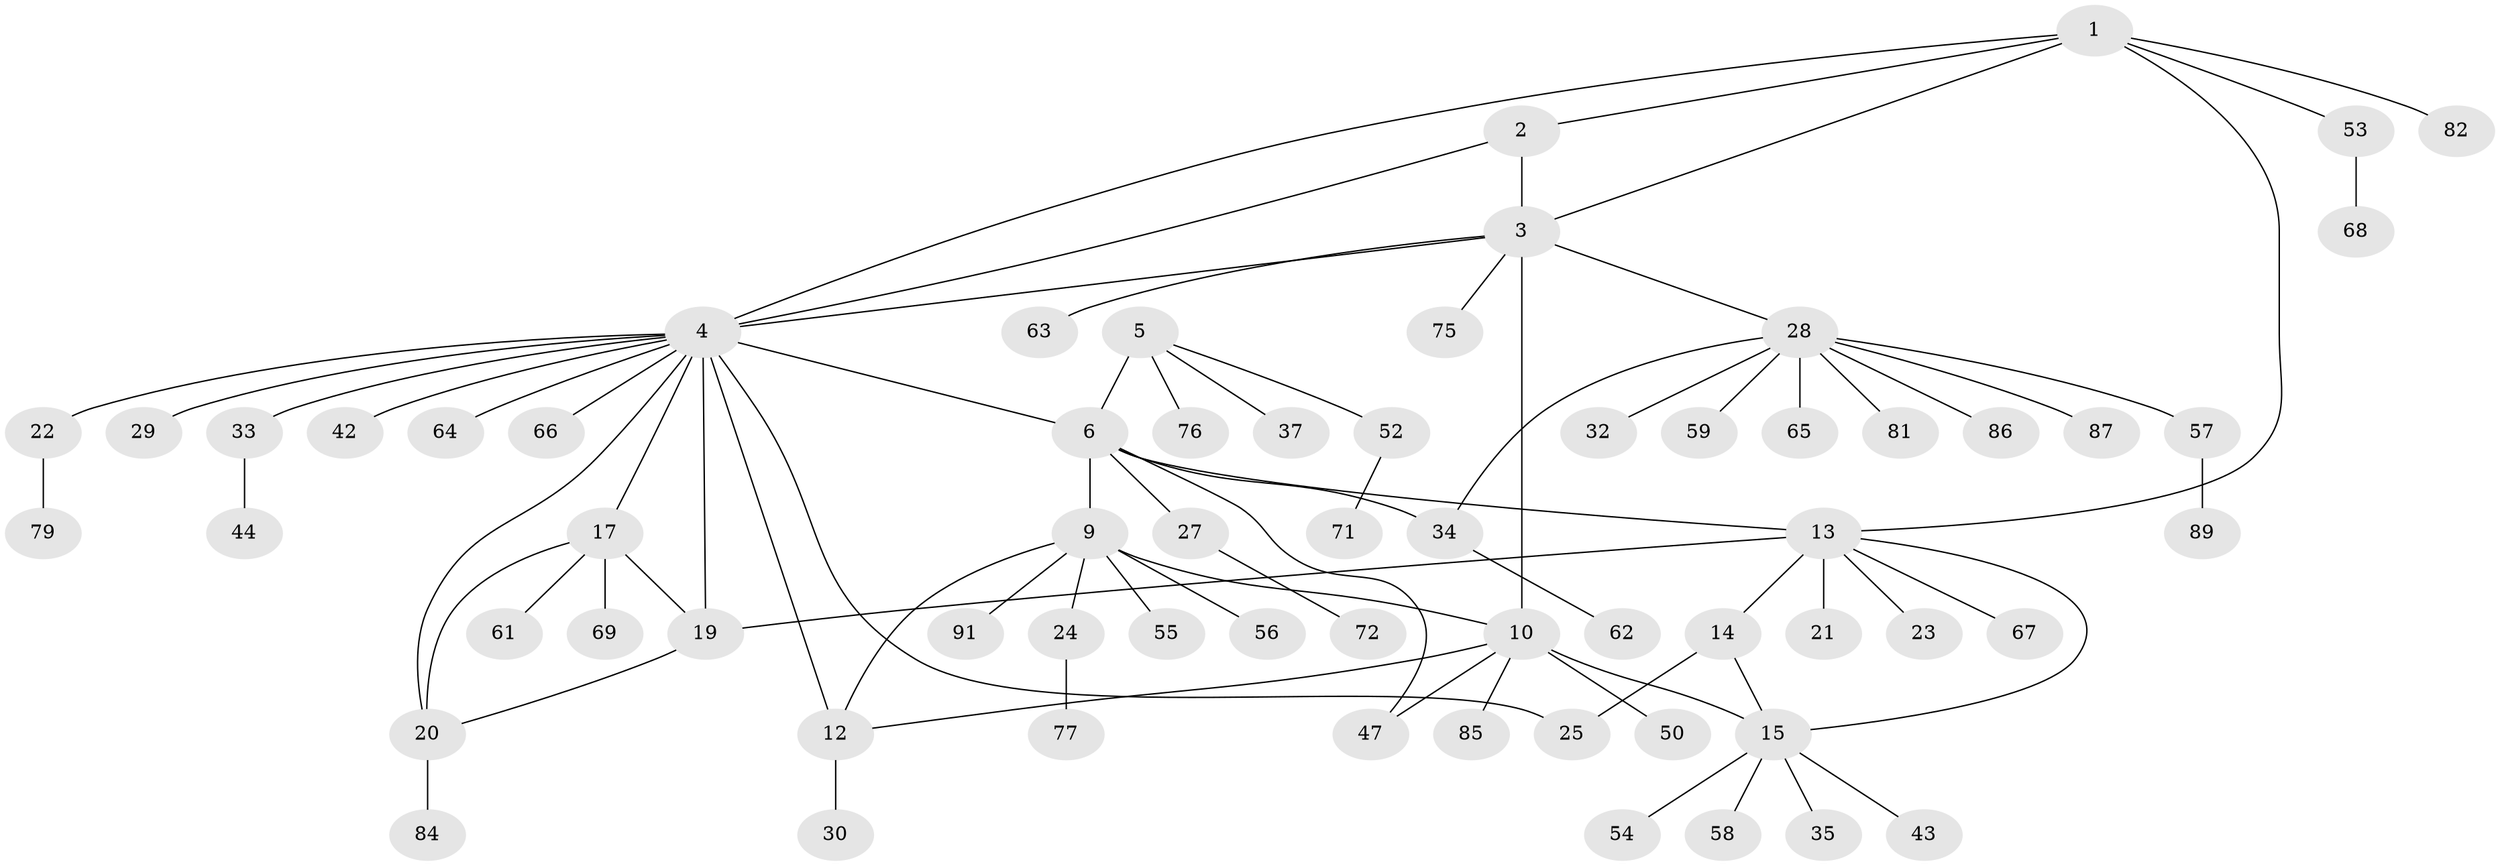 // Generated by graph-tools (version 1.1) at 2025/24/03/03/25 07:24:16]
// undirected, 65 vertices, 80 edges
graph export_dot {
graph [start="1"]
  node [color=gray90,style=filled];
  1 [super="+88"];
  2 [super="+70"];
  3 [super="+39"];
  4 [super="+18"];
  5 [super="+8"];
  6 [super="+7"];
  9 [super="+11"];
  10 [super="+41"];
  12 [super="+48"];
  13 [super="+60"];
  14 [super="+16"];
  15 [super="+36"];
  17;
  19 [super="+26"];
  20 [super="+40"];
  21;
  22 [super="+83"];
  23 [super="+78"];
  24 [super="+45"];
  25 [super="+74"];
  27 [super="+38"];
  28 [super="+31"];
  29 [super="+49"];
  30;
  32;
  33 [super="+46"];
  34 [super="+51"];
  35;
  37;
  42;
  43;
  44;
  47;
  50;
  52;
  53;
  54;
  55 [super="+73"];
  56;
  57;
  58;
  59;
  61;
  62;
  63;
  64;
  65;
  66;
  67;
  68;
  69 [super="+80"];
  71;
  72 [super="+90"];
  75;
  76;
  77;
  79;
  81;
  82;
  84;
  85;
  86;
  87;
  89;
  91;
  1 -- 2;
  1 -- 3;
  1 -- 4;
  1 -- 13;
  1 -- 53;
  1 -- 82;
  2 -- 3;
  2 -- 4;
  3 -- 4;
  3 -- 10 [weight=2];
  3 -- 28;
  3 -- 63;
  3 -- 75;
  4 -- 25;
  4 -- 64;
  4 -- 33;
  4 -- 66;
  4 -- 42;
  4 -- 12;
  4 -- 17;
  4 -- 19;
  4 -- 20;
  4 -- 22;
  4 -- 29;
  4 -- 6 [weight=2];
  5 -- 6 [weight=4];
  5 -- 37;
  5 -- 76;
  5 -- 52;
  6 -- 13;
  6 -- 27;
  6 -- 34;
  6 -- 9;
  6 -- 47;
  9 -- 10 [weight=2];
  9 -- 12 [weight=2];
  9 -- 55;
  9 -- 56;
  9 -- 24;
  9 -- 91;
  10 -- 12;
  10 -- 15;
  10 -- 47;
  10 -- 50;
  10 -- 85;
  12 -- 30;
  13 -- 14 [weight=2];
  13 -- 15;
  13 -- 19;
  13 -- 21;
  13 -- 23;
  13 -- 67;
  14 -- 15 [weight=2];
  14 -- 25;
  15 -- 35;
  15 -- 54;
  15 -- 58;
  15 -- 43;
  17 -- 19;
  17 -- 20;
  17 -- 61;
  17 -- 69;
  19 -- 20;
  20 -- 84;
  22 -- 79;
  24 -- 77;
  27 -- 72;
  28 -- 32;
  28 -- 34;
  28 -- 59;
  28 -- 65;
  28 -- 81;
  28 -- 86;
  28 -- 87;
  28 -- 57;
  33 -- 44;
  34 -- 62;
  52 -- 71;
  53 -- 68;
  57 -- 89;
}
